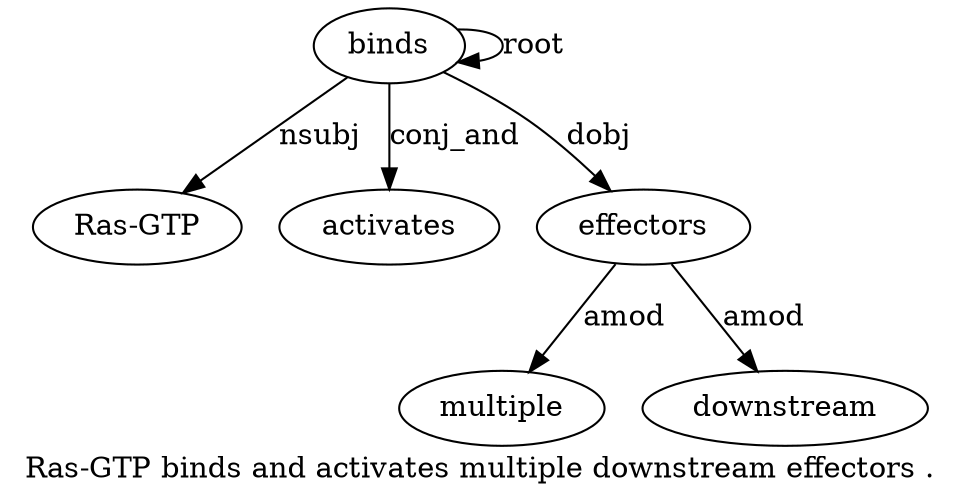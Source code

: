 digraph "Ras-GTP binds and activates multiple downstream effectors ." {
label="Ras-GTP binds and activates multiple downstream effectors .";
binds2 [style=filled, fillcolor=white, label=binds];
"Ras-GTP1" [style=filled, fillcolor=white, label="Ras-GTP"];
binds2 -> "Ras-GTP1"  [label=nsubj];
binds2 -> binds2  [label=root];
activates4 [style=filled, fillcolor=white, label=activates];
binds2 -> activates4  [label=conj_and];
effectors7 [style=filled, fillcolor=white, label=effectors];
multiple5 [style=filled, fillcolor=white, label=multiple];
effectors7 -> multiple5  [label=amod];
downstream6 [style=filled, fillcolor=white, label=downstream];
effectors7 -> downstream6  [label=amod];
binds2 -> effectors7  [label=dobj];
}
